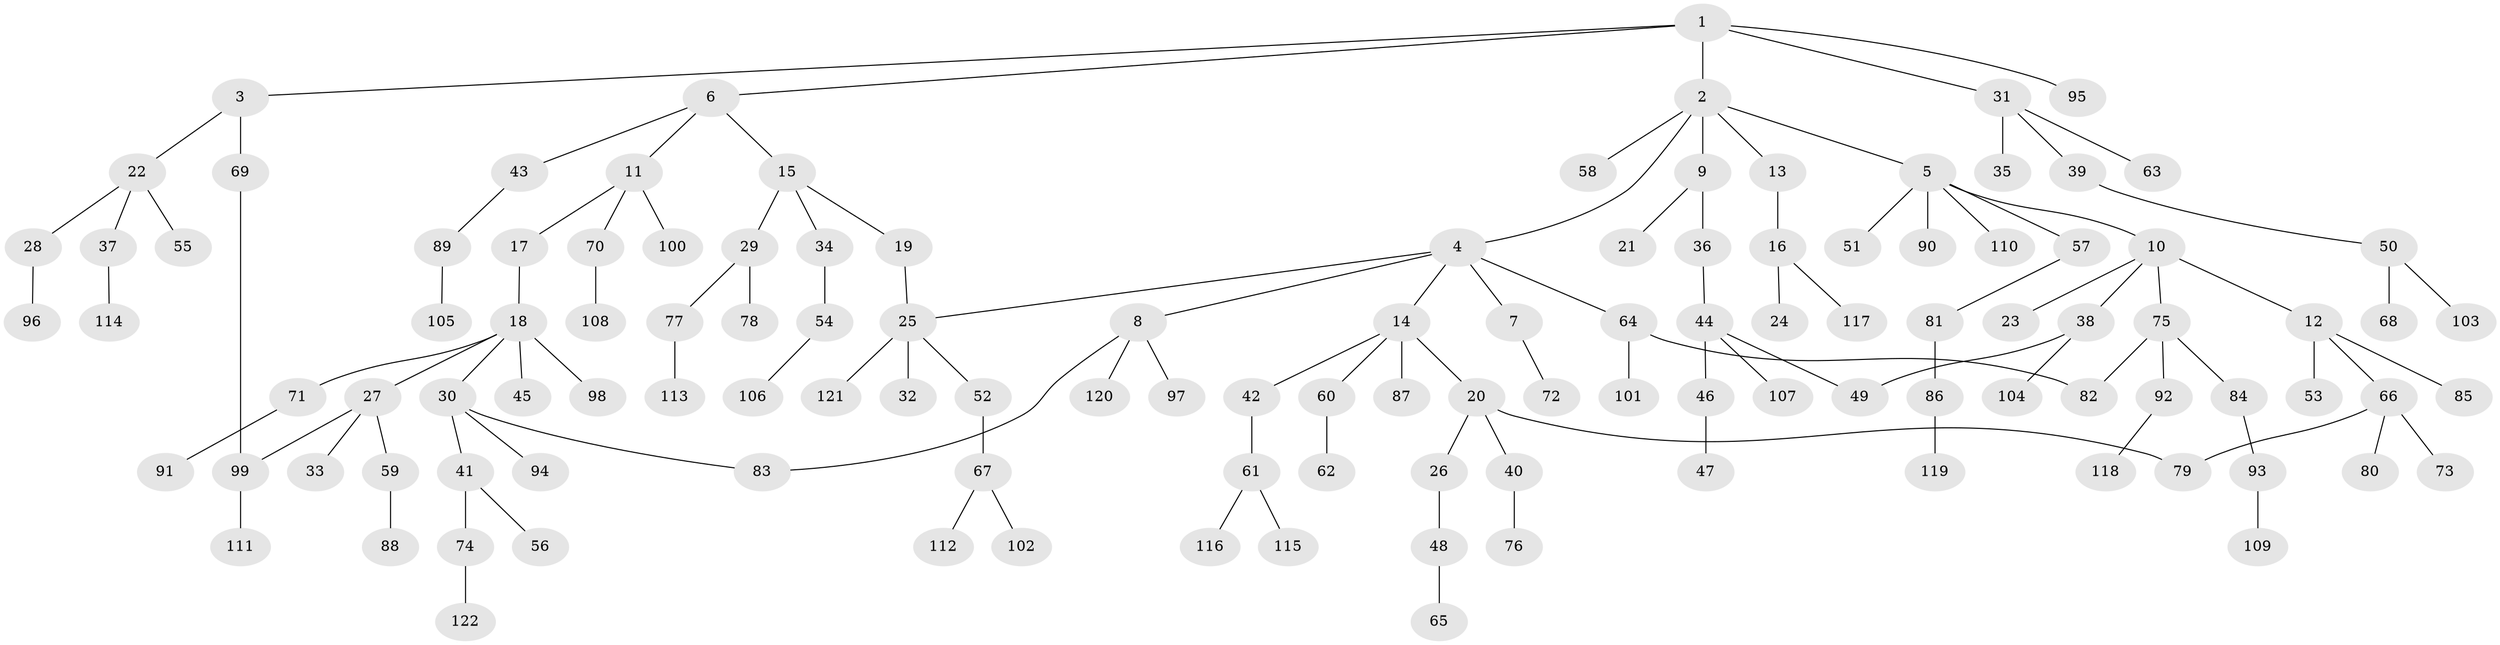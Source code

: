 // coarse degree distribution, {1: 0.6721311475409836, 4: 0.01639344262295082, 21: 0.01639344262295082, 2: 0.22950819672131148, 6: 0.03278688524590164, 5: 0.01639344262295082, 11: 0.01639344262295082}
// Generated by graph-tools (version 1.1) at 2025/45/03/04/25 21:45:05]
// undirected, 122 vertices, 127 edges
graph export_dot {
graph [start="1"]
  node [color=gray90,style=filled];
  1;
  2;
  3;
  4;
  5;
  6;
  7;
  8;
  9;
  10;
  11;
  12;
  13;
  14;
  15;
  16;
  17;
  18;
  19;
  20;
  21;
  22;
  23;
  24;
  25;
  26;
  27;
  28;
  29;
  30;
  31;
  32;
  33;
  34;
  35;
  36;
  37;
  38;
  39;
  40;
  41;
  42;
  43;
  44;
  45;
  46;
  47;
  48;
  49;
  50;
  51;
  52;
  53;
  54;
  55;
  56;
  57;
  58;
  59;
  60;
  61;
  62;
  63;
  64;
  65;
  66;
  67;
  68;
  69;
  70;
  71;
  72;
  73;
  74;
  75;
  76;
  77;
  78;
  79;
  80;
  81;
  82;
  83;
  84;
  85;
  86;
  87;
  88;
  89;
  90;
  91;
  92;
  93;
  94;
  95;
  96;
  97;
  98;
  99;
  100;
  101;
  102;
  103;
  104;
  105;
  106;
  107;
  108;
  109;
  110;
  111;
  112;
  113;
  114;
  115;
  116;
  117;
  118;
  119;
  120;
  121;
  122;
  1 -- 2;
  1 -- 3;
  1 -- 6;
  1 -- 31;
  1 -- 95;
  2 -- 4;
  2 -- 5;
  2 -- 9;
  2 -- 13;
  2 -- 58;
  3 -- 22;
  3 -- 69;
  4 -- 7;
  4 -- 8;
  4 -- 14;
  4 -- 64;
  4 -- 25;
  5 -- 10;
  5 -- 51;
  5 -- 57;
  5 -- 90;
  5 -- 110;
  6 -- 11;
  6 -- 15;
  6 -- 43;
  7 -- 72;
  8 -- 83;
  8 -- 97;
  8 -- 120;
  9 -- 21;
  9 -- 36;
  10 -- 12;
  10 -- 23;
  10 -- 38;
  10 -- 75;
  11 -- 17;
  11 -- 70;
  11 -- 100;
  12 -- 53;
  12 -- 66;
  12 -- 85;
  13 -- 16;
  14 -- 20;
  14 -- 42;
  14 -- 60;
  14 -- 87;
  15 -- 19;
  15 -- 29;
  15 -- 34;
  16 -- 24;
  16 -- 117;
  17 -- 18;
  18 -- 27;
  18 -- 30;
  18 -- 45;
  18 -- 71;
  18 -- 98;
  19 -- 25;
  20 -- 26;
  20 -- 40;
  20 -- 79;
  22 -- 28;
  22 -- 37;
  22 -- 55;
  25 -- 32;
  25 -- 52;
  25 -- 121;
  26 -- 48;
  27 -- 33;
  27 -- 59;
  27 -- 99;
  28 -- 96;
  29 -- 77;
  29 -- 78;
  30 -- 41;
  30 -- 94;
  30 -- 83;
  31 -- 35;
  31 -- 39;
  31 -- 63;
  34 -- 54;
  36 -- 44;
  37 -- 114;
  38 -- 49;
  38 -- 104;
  39 -- 50;
  40 -- 76;
  41 -- 56;
  41 -- 74;
  42 -- 61;
  43 -- 89;
  44 -- 46;
  44 -- 107;
  44 -- 49;
  46 -- 47;
  48 -- 65;
  50 -- 68;
  50 -- 103;
  52 -- 67;
  54 -- 106;
  57 -- 81;
  59 -- 88;
  60 -- 62;
  61 -- 115;
  61 -- 116;
  64 -- 82;
  64 -- 101;
  66 -- 73;
  66 -- 79;
  66 -- 80;
  67 -- 102;
  67 -- 112;
  69 -- 99;
  70 -- 108;
  71 -- 91;
  74 -- 122;
  75 -- 84;
  75 -- 92;
  75 -- 82;
  77 -- 113;
  81 -- 86;
  84 -- 93;
  86 -- 119;
  89 -- 105;
  92 -- 118;
  93 -- 109;
  99 -- 111;
}
